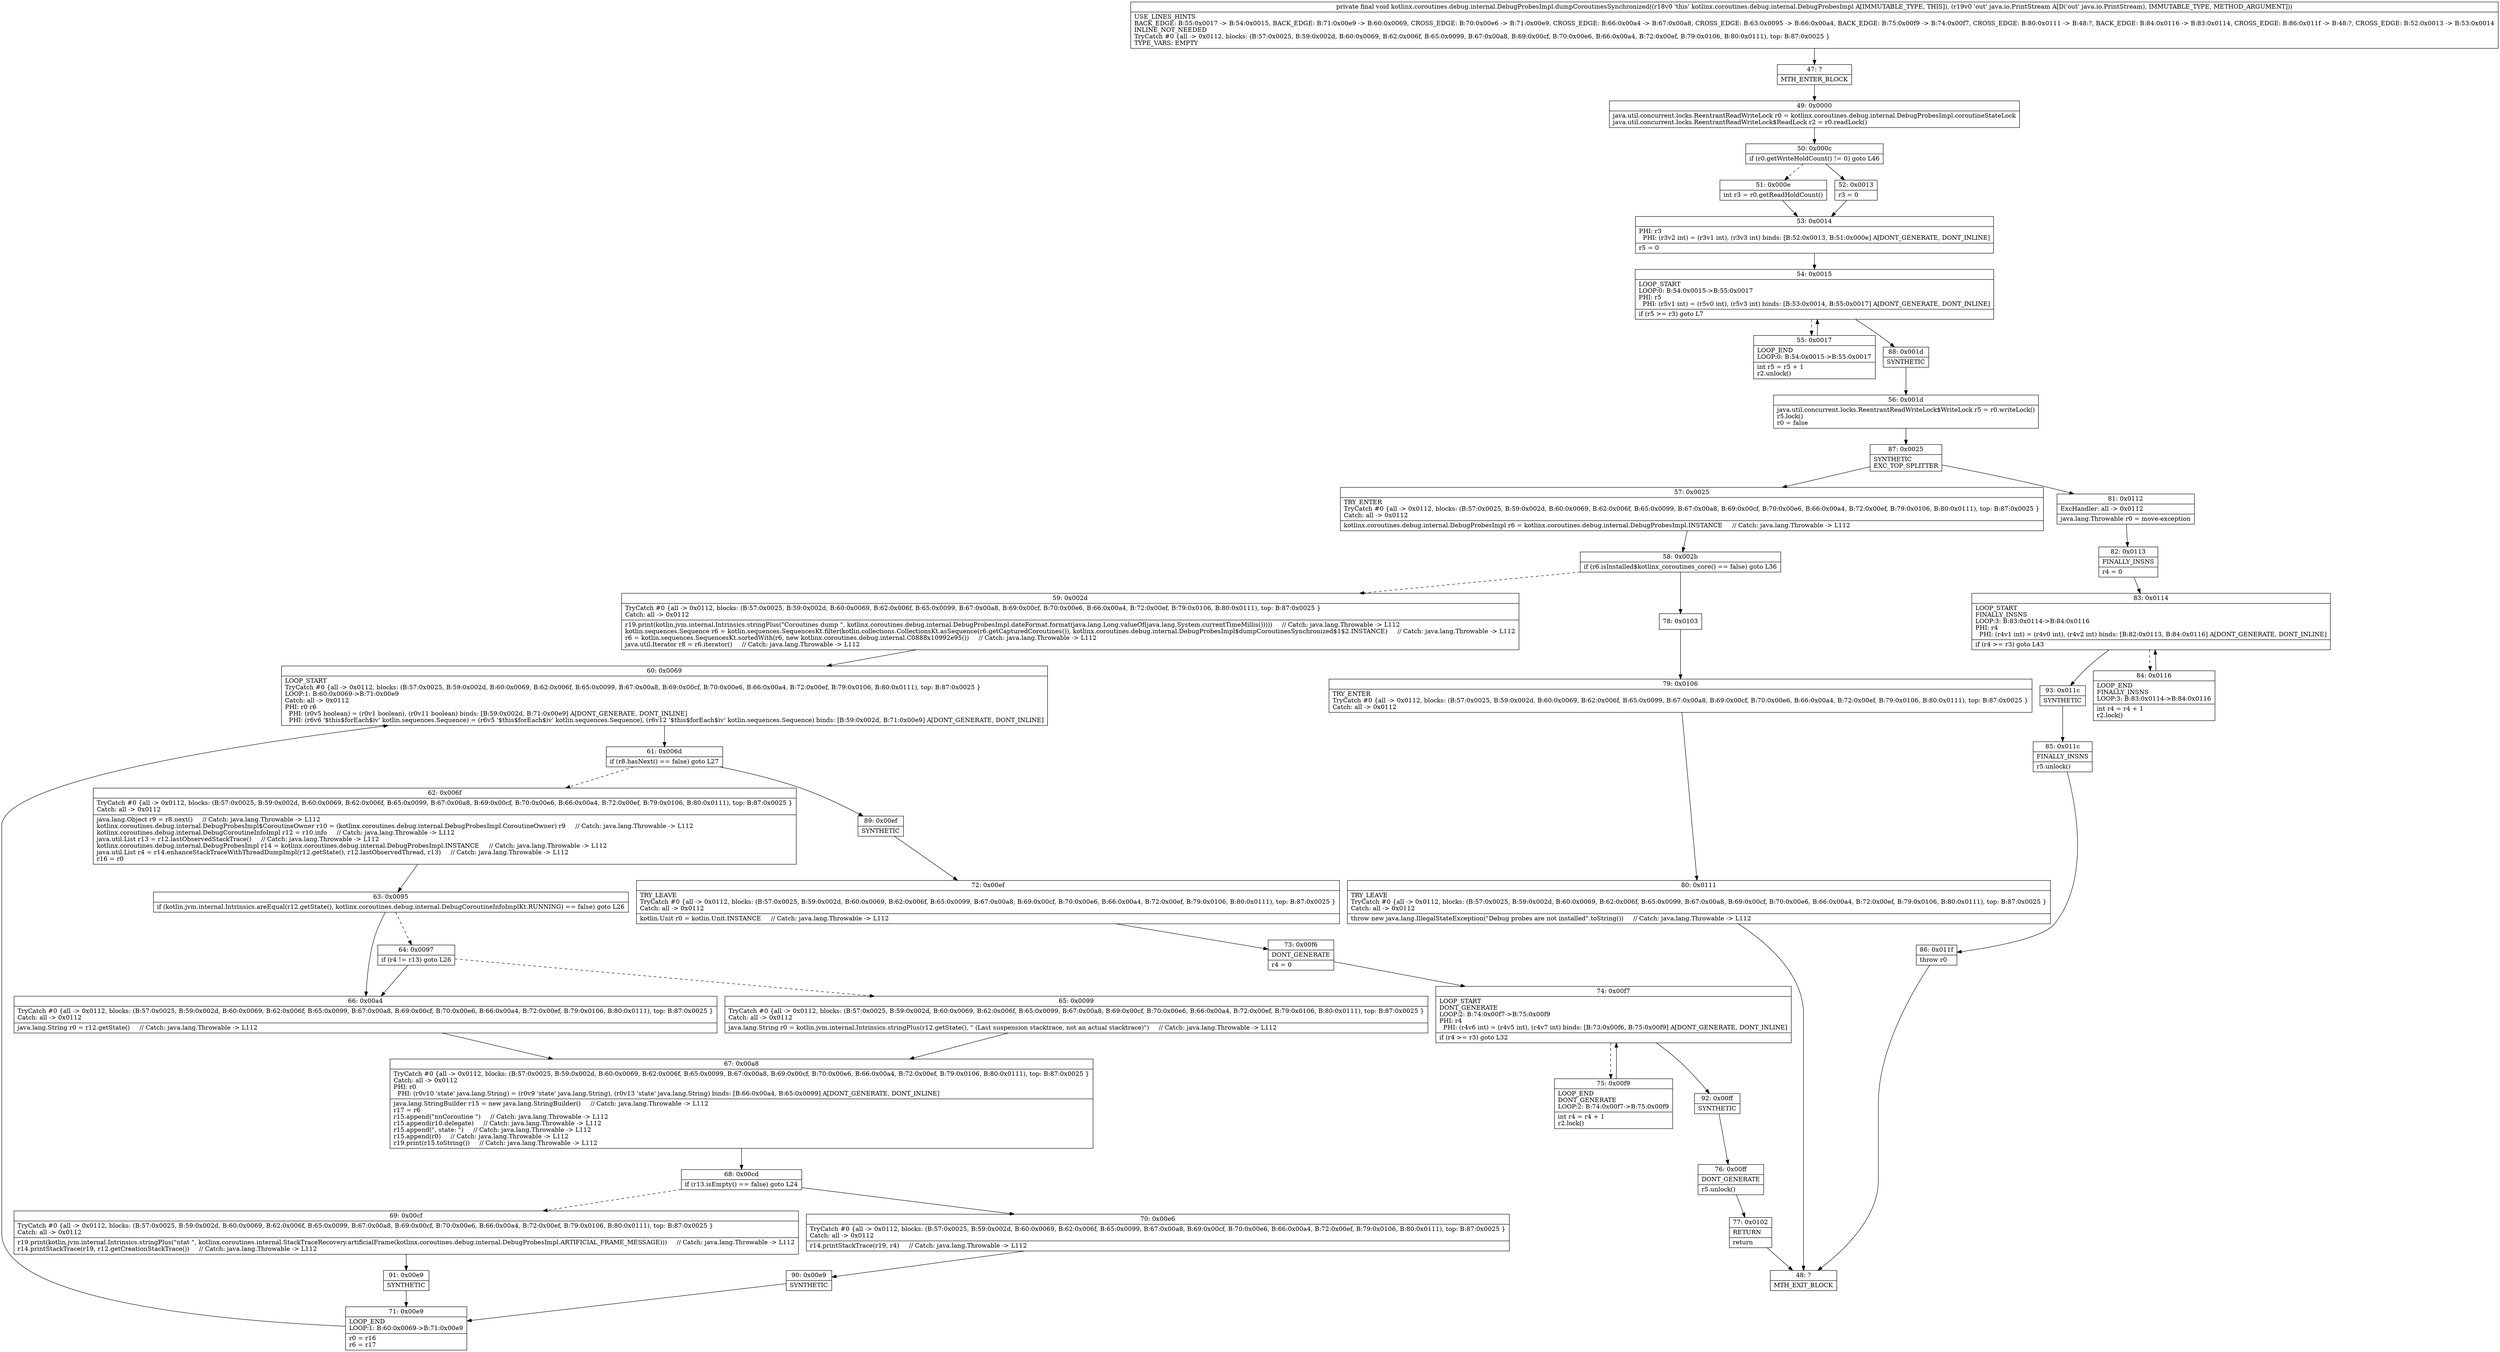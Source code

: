 digraph "CFG forkotlinx.coroutines.debug.internal.DebugProbesImpl.dumpCoroutinesSynchronized(Ljava\/io\/PrintStream;)V" {
Node_47 [shape=record,label="{47\:\ ?|MTH_ENTER_BLOCK\l}"];
Node_49 [shape=record,label="{49\:\ 0x0000|java.util.concurrent.locks.ReentrantReadWriteLock r0 = kotlinx.coroutines.debug.internal.DebugProbesImpl.coroutineStateLock\ljava.util.concurrent.locks.ReentrantReadWriteLock$ReadLock r2 = r0.readLock()\l}"];
Node_50 [shape=record,label="{50\:\ 0x000c|if (r0.getWriteHoldCount() != 0) goto L46\l}"];
Node_51 [shape=record,label="{51\:\ 0x000e|int r3 = r0.getReadHoldCount()\l}"];
Node_53 [shape=record,label="{53\:\ 0x0014|PHI: r3 \l  PHI: (r3v2 int) = (r3v1 int), (r3v3 int) binds: [B:52:0x0013, B:51:0x000e] A[DONT_GENERATE, DONT_INLINE]\l|r5 = 0\l}"];
Node_54 [shape=record,label="{54\:\ 0x0015|LOOP_START\lLOOP:0: B:54:0x0015\-\>B:55:0x0017\lPHI: r5 \l  PHI: (r5v1 int) = (r5v0 int), (r5v3 int) binds: [B:53:0x0014, B:55:0x0017] A[DONT_GENERATE, DONT_INLINE]\l|if (r5 \>= r3) goto L7\l}"];
Node_55 [shape=record,label="{55\:\ 0x0017|LOOP_END\lLOOP:0: B:54:0x0015\-\>B:55:0x0017\l|int r5 = r5 + 1\lr2.unlock()\l}"];
Node_88 [shape=record,label="{88\:\ 0x001d|SYNTHETIC\l}"];
Node_56 [shape=record,label="{56\:\ 0x001d|java.util.concurrent.locks.ReentrantReadWriteLock$WriteLock r5 = r0.writeLock()\lr5.lock()\lr0 = false\l}"];
Node_87 [shape=record,label="{87\:\ 0x0025|SYNTHETIC\lEXC_TOP_SPLITTER\l}"];
Node_57 [shape=record,label="{57\:\ 0x0025|TRY_ENTER\lTryCatch #0 \{all \-\> 0x0112, blocks: (B:57:0x0025, B:59:0x002d, B:60:0x0069, B:62:0x006f, B:65:0x0099, B:67:0x00a8, B:69:0x00cf, B:70:0x00e6, B:66:0x00a4, B:72:0x00ef, B:79:0x0106, B:80:0x0111), top: B:87:0x0025 \}\lCatch: all \-\> 0x0112\l|kotlinx.coroutines.debug.internal.DebugProbesImpl r6 = kotlinx.coroutines.debug.internal.DebugProbesImpl.INSTANCE     \/\/ Catch: java.lang.Throwable \-\> L112\l}"];
Node_58 [shape=record,label="{58\:\ 0x002b|if (r6.isInstalled$kotlinx_coroutines_core() == false) goto L36\l}"];
Node_59 [shape=record,label="{59\:\ 0x002d|TryCatch #0 \{all \-\> 0x0112, blocks: (B:57:0x0025, B:59:0x002d, B:60:0x0069, B:62:0x006f, B:65:0x0099, B:67:0x00a8, B:69:0x00cf, B:70:0x00e6, B:66:0x00a4, B:72:0x00ef, B:79:0x0106, B:80:0x0111), top: B:87:0x0025 \}\lCatch: all \-\> 0x0112\l|r19.print(kotlin.jvm.internal.Intrinsics.stringPlus(\"Coroutines dump \", kotlinx.coroutines.debug.internal.DebugProbesImpl.dateFormat.format(java.lang.Long.valueOf(java.lang.System.currentTimeMillis()))))     \/\/ Catch: java.lang.Throwable \-\> L112\lkotlin.sequences.Sequence r6 = kotlin.sequences.SequencesKt.filter(kotlin.collections.CollectionsKt.asSequence(r6.getCapturedCoroutines()), kotlinx.coroutines.debug.internal.DebugProbesImpl$dumpCoroutinesSynchronized$1$2.INSTANCE)     \/\/ Catch: java.lang.Throwable \-\> L112\lr6 = kotlin.sequences.SequencesKt.sortedWith(r6, new kotlinx.coroutines.debug.internal.C0888x10992e95())     \/\/ Catch: java.lang.Throwable \-\> L112\ljava.util.Iterator r8 = r6.iterator()     \/\/ Catch: java.lang.Throwable \-\> L112\l}"];
Node_60 [shape=record,label="{60\:\ 0x0069|LOOP_START\lTryCatch #0 \{all \-\> 0x0112, blocks: (B:57:0x0025, B:59:0x002d, B:60:0x0069, B:62:0x006f, B:65:0x0099, B:67:0x00a8, B:69:0x00cf, B:70:0x00e6, B:66:0x00a4, B:72:0x00ef, B:79:0x0106, B:80:0x0111), top: B:87:0x0025 \}\lLOOP:1: B:60:0x0069\-\>B:71:0x00e9\lCatch: all \-\> 0x0112\lPHI: r0 r6 \l  PHI: (r0v5 boolean) = (r0v1 boolean), (r0v11 boolean) binds: [B:59:0x002d, B:71:0x00e9] A[DONT_GENERATE, DONT_INLINE]\l  PHI: (r6v6 '$this$forEach$iv' kotlin.sequences.Sequence) = (r6v5 '$this$forEach$iv' kotlin.sequences.Sequence), (r6v12 '$this$forEach$iv' kotlin.sequences.Sequence) binds: [B:59:0x002d, B:71:0x00e9] A[DONT_GENERATE, DONT_INLINE]\l}"];
Node_61 [shape=record,label="{61\:\ 0x006d|if (r8.hasNext() == false) goto L27\l}"];
Node_62 [shape=record,label="{62\:\ 0x006f|TryCatch #0 \{all \-\> 0x0112, blocks: (B:57:0x0025, B:59:0x002d, B:60:0x0069, B:62:0x006f, B:65:0x0099, B:67:0x00a8, B:69:0x00cf, B:70:0x00e6, B:66:0x00a4, B:72:0x00ef, B:79:0x0106, B:80:0x0111), top: B:87:0x0025 \}\lCatch: all \-\> 0x0112\l|java.lang.Object r9 = r8.next()     \/\/ Catch: java.lang.Throwable \-\> L112\lkotlinx.coroutines.debug.internal.DebugProbesImpl$CoroutineOwner r10 = (kotlinx.coroutines.debug.internal.DebugProbesImpl.CoroutineOwner) r9     \/\/ Catch: java.lang.Throwable \-\> L112\lkotlinx.coroutines.debug.internal.DebugCoroutineInfoImpl r12 = r10.info     \/\/ Catch: java.lang.Throwable \-\> L112\ljava.util.List r13 = r12.lastObservedStackTrace()     \/\/ Catch: java.lang.Throwable \-\> L112\lkotlinx.coroutines.debug.internal.DebugProbesImpl r14 = kotlinx.coroutines.debug.internal.DebugProbesImpl.INSTANCE     \/\/ Catch: java.lang.Throwable \-\> L112\ljava.util.List r4 = r14.enhanceStackTraceWithThreadDumpImpl(r12.getState(), r12.lastObservedThread, r13)     \/\/ Catch: java.lang.Throwable \-\> L112\lr16 = r0\l}"];
Node_63 [shape=record,label="{63\:\ 0x0095|if (kotlin.jvm.internal.Intrinsics.areEqual(r12.getState(), kotlinx.coroutines.debug.internal.DebugCoroutineInfoImplKt.RUNNING) == false) goto L26\l}"];
Node_64 [shape=record,label="{64\:\ 0x0097|if (r4 != r13) goto L26\l}"];
Node_65 [shape=record,label="{65\:\ 0x0099|TryCatch #0 \{all \-\> 0x0112, blocks: (B:57:0x0025, B:59:0x002d, B:60:0x0069, B:62:0x006f, B:65:0x0099, B:67:0x00a8, B:69:0x00cf, B:70:0x00e6, B:66:0x00a4, B:72:0x00ef, B:79:0x0106, B:80:0x0111), top: B:87:0x0025 \}\lCatch: all \-\> 0x0112\l|java.lang.String r0 = kotlin.jvm.internal.Intrinsics.stringPlus(r12.getState(), \" (Last suspension stacktrace, not an actual stacktrace)\")     \/\/ Catch: java.lang.Throwable \-\> L112\l}"];
Node_67 [shape=record,label="{67\:\ 0x00a8|TryCatch #0 \{all \-\> 0x0112, blocks: (B:57:0x0025, B:59:0x002d, B:60:0x0069, B:62:0x006f, B:65:0x0099, B:67:0x00a8, B:69:0x00cf, B:70:0x00e6, B:66:0x00a4, B:72:0x00ef, B:79:0x0106, B:80:0x0111), top: B:87:0x0025 \}\lCatch: all \-\> 0x0112\lPHI: r0 \l  PHI: (r0v10 'state' java.lang.String) = (r0v9 'state' java.lang.String), (r0v13 'state' java.lang.String) binds: [B:66:0x00a4, B:65:0x0099] A[DONT_GENERATE, DONT_INLINE]\l|java.lang.StringBuilder r15 = new java.lang.StringBuilder()     \/\/ Catch: java.lang.Throwable \-\> L112\lr17 = r6\lr15.append(\"nnCoroutine \")     \/\/ Catch: java.lang.Throwable \-\> L112\lr15.append(r10.delegate)     \/\/ Catch: java.lang.Throwable \-\> L112\lr15.append(\", state: \")     \/\/ Catch: java.lang.Throwable \-\> L112\lr15.append(r0)     \/\/ Catch: java.lang.Throwable \-\> L112\lr19.print(r15.toString())     \/\/ Catch: java.lang.Throwable \-\> L112\l}"];
Node_68 [shape=record,label="{68\:\ 0x00cd|if (r13.isEmpty() == false) goto L24\l}"];
Node_69 [shape=record,label="{69\:\ 0x00cf|TryCatch #0 \{all \-\> 0x0112, blocks: (B:57:0x0025, B:59:0x002d, B:60:0x0069, B:62:0x006f, B:65:0x0099, B:67:0x00a8, B:69:0x00cf, B:70:0x00e6, B:66:0x00a4, B:72:0x00ef, B:79:0x0106, B:80:0x0111), top: B:87:0x0025 \}\lCatch: all \-\> 0x0112\l|r19.print(kotlin.jvm.internal.Intrinsics.stringPlus(\"ntat \", kotlinx.coroutines.internal.StackTraceRecovery.artificialFrame(kotlinx.coroutines.debug.internal.DebugProbesImpl.ARTIFICIAL_FRAME_MESSAGE)))     \/\/ Catch: java.lang.Throwable \-\> L112\lr14.printStackTrace(r19, r12.getCreationStackTrace())     \/\/ Catch: java.lang.Throwable \-\> L112\l}"];
Node_91 [shape=record,label="{91\:\ 0x00e9|SYNTHETIC\l}"];
Node_71 [shape=record,label="{71\:\ 0x00e9|LOOP_END\lLOOP:1: B:60:0x0069\-\>B:71:0x00e9\l|r0 = r16\lr6 = r17\l}"];
Node_70 [shape=record,label="{70\:\ 0x00e6|TryCatch #0 \{all \-\> 0x0112, blocks: (B:57:0x0025, B:59:0x002d, B:60:0x0069, B:62:0x006f, B:65:0x0099, B:67:0x00a8, B:69:0x00cf, B:70:0x00e6, B:66:0x00a4, B:72:0x00ef, B:79:0x0106, B:80:0x0111), top: B:87:0x0025 \}\lCatch: all \-\> 0x0112\l|r14.printStackTrace(r19, r4)     \/\/ Catch: java.lang.Throwable \-\> L112\l}"];
Node_90 [shape=record,label="{90\:\ 0x00e9|SYNTHETIC\l}"];
Node_66 [shape=record,label="{66\:\ 0x00a4|TryCatch #0 \{all \-\> 0x0112, blocks: (B:57:0x0025, B:59:0x002d, B:60:0x0069, B:62:0x006f, B:65:0x0099, B:67:0x00a8, B:69:0x00cf, B:70:0x00e6, B:66:0x00a4, B:72:0x00ef, B:79:0x0106, B:80:0x0111), top: B:87:0x0025 \}\lCatch: all \-\> 0x0112\l|java.lang.String r0 = r12.getState()     \/\/ Catch: java.lang.Throwable \-\> L112\l}"];
Node_89 [shape=record,label="{89\:\ 0x00ef|SYNTHETIC\l}"];
Node_72 [shape=record,label="{72\:\ 0x00ef|TRY_LEAVE\lTryCatch #0 \{all \-\> 0x0112, blocks: (B:57:0x0025, B:59:0x002d, B:60:0x0069, B:62:0x006f, B:65:0x0099, B:67:0x00a8, B:69:0x00cf, B:70:0x00e6, B:66:0x00a4, B:72:0x00ef, B:79:0x0106, B:80:0x0111), top: B:87:0x0025 \}\lCatch: all \-\> 0x0112\l|kotlin.Unit r0 = kotlin.Unit.INSTANCE     \/\/ Catch: java.lang.Throwable \-\> L112\l}"];
Node_73 [shape=record,label="{73\:\ 0x00f6|DONT_GENERATE\l|r4 = 0\l}"];
Node_74 [shape=record,label="{74\:\ 0x00f7|LOOP_START\lDONT_GENERATE\lLOOP:2: B:74:0x00f7\-\>B:75:0x00f9\lPHI: r4 \l  PHI: (r4v6 int) = (r4v5 int), (r4v7 int) binds: [B:73:0x00f6, B:75:0x00f9] A[DONT_GENERATE, DONT_INLINE]\l|if (r4 \>= r3) goto L32\l}"];
Node_75 [shape=record,label="{75\:\ 0x00f9|LOOP_END\lDONT_GENERATE\lLOOP:2: B:74:0x00f7\-\>B:75:0x00f9\l|int r4 = r4 + 1\lr2.lock()\l}"];
Node_92 [shape=record,label="{92\:\ 0x00ff|SYNTHETIC\l}"];
Node_76 [shape=record,label="{76\:\ 0x00ff|DONT_GENERATE\l|r5.unlock()\l}"];
Node_77 [shape=record,label="{77\:\ 0x0102|RETURN\l|return\l}"];
Node_48 [shape=record,label="{48\:\ ?|MTH_EXIT_BLOCK\l}"];
Node_78 [shape=record,label="{78\:\ 0x0103}"];
Node_79 [shape=record,label="{79\:\ 0x0106|TRY_ENTER\lTryCatch #0 \{all \-\> 0x0112, blocks: (B:57:0x0025, B:59:0x002d, B:60:0x0069, B:62:0x006f, B:65:0x0099, B:67:0x00a8, B:69:0x00cf, B:70:0x00e6, B:66:0x00a4, B:72:0x00ef, B:79:0x0106, B:80:0x0111), top: B:87:0x0025 \}\lCatch: all \-\> 0x0112\l}"];
Node_80 [shape=record,label="{80\:\ 0x0111|TRY_LEAVE\lTryCatch #0 \{all \-\> 0x0112, blocks: (B:57:0x0025, B:59:0x002d, B:60:0x0069, B:62:0x006f, B:65:0x0099, B:67:0x00a8, B:69:0x00cf, B:70:0x00e6, B:66:0x00a4, B:72:0x00ef, B:79:0x0106, B:80:0x0111), top: B:87:0x0025 \}\lCatch: all \-\> 0x0112\l|throw new java.lang.IllegalStateException(\"Debug probes are not installed\".toString())     \/\/ Catch: java.lang.Throwable \-\> L112\l}"];
Node_81 [shape=record,label="{81\:\ 0x0112|ExcHandler: all \-\> 0x0112\l|java.lang.Throwable r0 = move\-exception\l}"];
Node_82 [shape=record,label="{82\:\ 0x0113|FINALLY_INSNS\l|r4 = 0\l}"];
Node_83 [shape=record,label="{83\:\ 0x0114|LOOP_START\lFINALLY_INSNS\lLOOP:3: B:83:0x0114\-\>B:84:0x0116\lPHI: r4 \l  PHI: (r4v1 int) = (r4v0 int), (r4v2 int) binds: [B:82:0x0113, B:84:0x0116] A[DONT_GENERATE, DONT_INLINE]\l|if (r4 \>= r3) goto L43\l}"];
Node_84 [shape=record,label="{84\:\ 0x0116|LOOP_END\lFINALLY_INSNS\lLOOP:3: B:83:0x0114\-\>B:84:0x0116\l|int r4 = r4 + 1\lr2.lock()\l}"];
Node_93 [shape=record,label="{93\:\ 0x011c|SYNTHETIC\l}"];
Node_85 [shape=record,label="{85\:\ 0x011c|FINALLY_INSNS\l|r5.unlock()\l}"];
Node_86 [shape=record,label="{86\:\ 0x011f|throw r0\l}"];
Node_52 [shape=record,label="{52\:\ 0x0013|r3 = 0\l}"];
MethodNode[shape=record,label="{private final void kotlinx.coroutines.debug.internal.DebugProbesImpl.dumpCoroutinesSynchronized((r18v0 'this' kotlinx.coroutines.debug.internal.DebugProbesImpl A[IMMUTABLE_TYPE, THIS]), (r19v0 'out' java.io.PrintStream A[D('out' java.io.PrintStream), IMMUTABLE_TYPE, METHOD_ARGUMENT]))  | USE_LINES_HINTS\lBACK_EDGE: B:55:0x0017 \-\> B:54:0x0015, BACK_EDGE: B:71:0x00e9 \-\> B:60:0x0069, CROSS_EDGE: B:70:0x00e6 \-\> B:71:0x00e9, CROSS_EDGE: B:66:0x00a4 \-\> B:67:0x00a8, CROSS_EDGE: B:63:0x0095 \-\> B:66:0x00a4, BACK_EDGE: B:75:0x00f9 \-\> B:74:0x00f7, CROSS_EDGE: B:80:0x0111 \-\> B:48:?, BACK_EDGE: B:84:0x0116 \-\> B:83:0x0114, CROSS_EDGE: B:86:0x011f \-\> B:48:?, CROSS_EDGE: B:52:0x0013 \-\> B:53:0x0014\lINLINE_NOT_NEEDED\lTryCatch #0 \{all \-\> 0x0112, blocks: (B:57:0x0025, B:59:0x002d, B:60:0x0069, B:62:0x006f, B:65:0x0099, B:67:0x00a8, B:69:0x00cf, B:70:0x00e6, B:66:0x00a4, B:72:0x00ef, B:79:0x0106, B:80:0x0111), top: B:87:0x0025 \}\lTYPE_VARS: EMPTY\l}"];
MethodNode -> Node_47;Node_47 -> Node_49;
Node_49 -> Node_50;
Node_50 -> Node_51[style=dashed];
Node_50 -> Node_52;
Node_51 -> Node_53;
Node_53 -> Node_54;
Node_54 -> Node_55[style=dashed];
Node_54 -> Node_88;
Node_55 -> Node_54;
Node_88 -> Node_56;
Node_56 -> Node_87;
Node_87 -> Node_57;
Node_87 -> Node_81;
Node_57 -> Node_58;
Node_58 -> Node_59[style=dashed];
Node_58 -> Node_78;
Node_59 -> Node_60;
Node_60 -> Node_61;
Node_61 -> Node_62[style=dashed];
Node_61 -> Node_89;
Node_62 -> Node_63;
Node_63 -> Node_64[style=dashed];
Node_63 -> Node_66;
Node_64 -> Node_65[style=dashed];
Node_64 -> Node_66;
Node_65 -> Node_67;
Node_67 -> Node_68;
Node_68 -> Node_69[style=dashed];
Node_68 -> Node_70;
Node_69 -> Node_91;
Node_91 -> Node_71;
Node_71 -> Node_60;
Node_70 -> Node_90;
Node_90 -> Node_71;
Node_66 -> Node_67;
Node_89 -> Node_72;
Node_72 -> Node_73;
Node_73 -> Node_74;
Node_74 -> Node_75[style=dashed];
Node_74 -> Node_92;
Node_75 -> Node_74;
Node_92 -> Node_76;
Node_76 -> Node_77;
Node_77 -> Node_48;
Node_78 -> Node_79;
Node_79 -> Node_80;
Node_80 -> Node_48;
Node_81 -> Node_82;
Node_82 -> Node_83;
Node_83 -> Node_84[style=dashed];
Node_83 -> Node_93;
Node_84 -> Node_83;
Node_93 -> Node_85;
Node_85 -> Node_86;
Node_86 -> Node_48;
Node_52 -> Node_53;
}

